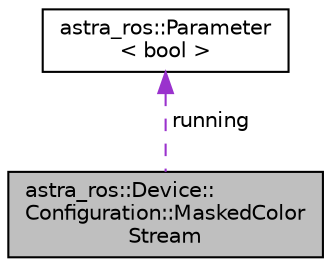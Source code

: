 digraph "astra_ros::Device::Configuration::MaskedColorStream"
{
 // LATEX_PDF_SIZE
  edge [fontname="Helvetica",fontsize="10",labelfontname="Helvetica",labelfontsize="10"];
  node [fontname="Helvetica",fontsize="10",shape=record];
  Node1 [label="astra_ros::Device::\lConfiguration::MaskedColor\lStream",height=0.2,width=0.4,color="black", fillcolor="grey75", style="filled", fontcolor="black",tooltip=" "];
  Node2 -> Node1 [dir="back",color="darkorchid3",fontsize="10",style="dashed",label=" running" ];
  Node2 [label="astra_ros::Parameter\l\< bool \>",height=0.2,width=0.4,color="black", fillcolor="white", style="filled",URL="$classastra__ros_1_1Parameter.html",tooltip=" "];
}
